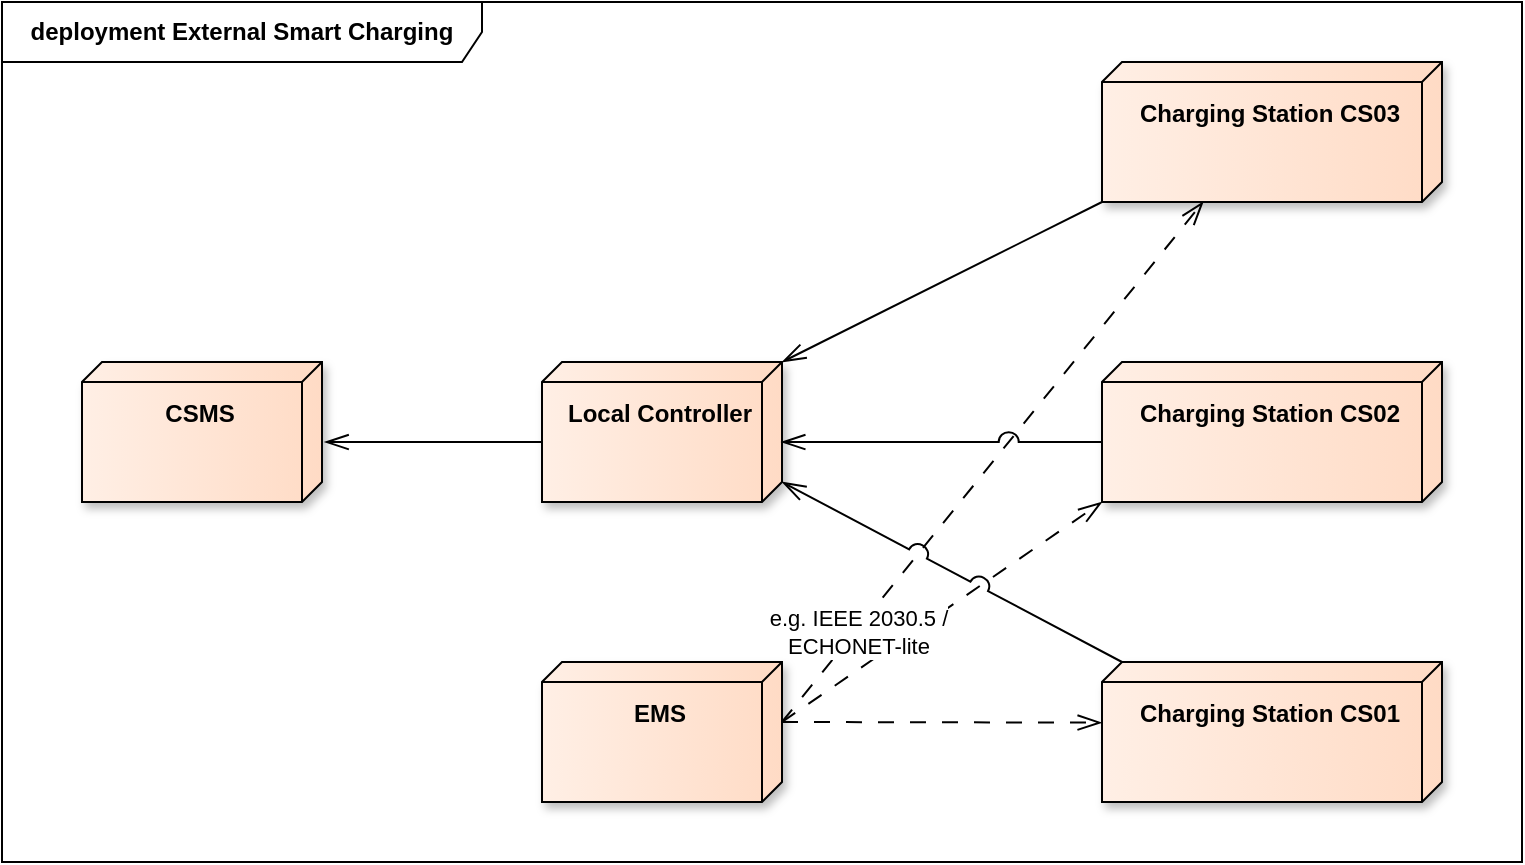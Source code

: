 <mxfile version="24.7.14">
  <diagram name="Page-1" id="9tQ1tSP2HzV1Um7QykBu">
    <mxGraphModel dx="1163" dy="988" grid="1" gridSize="10" guides="1" tooltips="1" connect="1" arrows="1" fold="1" page="1" pageScale="1" pageWidth="827" pageHeight="1169" math="0" shadow="0">
      <root>
        <mxCell id="0" />
        <mxCell id="1" parent="0" />
        <mxCell id="MDDdXcsnkMQ_tbPxS7x7-18" style="rounded=0;orthogonalLoop=1;jettySize=auto;html=1;endArrow=openThin;endFill=0;endSize=10;startSize=10;dashed=1;dashPattern=8 8;startArrow=none;startFill=0;entryX=1;entryY=1;entryDx=0;entryDy=0;entryPerimeter=0;exitX=0;exitY=0;exitDx=30;exitDy=0;exitPerimeter=0;jumpStyle=none;" edge="1" parent="1" source="MDDdXcsnkMQ_tbPxS7x7-9" target="MDDdXcsnkMQ_tbPxS7x7-12">
          <mxGeometry relative="1" as="geometry">
            <mxPoint x="440" y="410" as="sourcePoint" />
            <mxPoint x="651" y="150" as="targetPoint" />
          </mxGeometry>
        </mxCell>
        <mxCell id="MDDdXcsnkMQ_tbPxS7x7-7" style="rounded=0;orthogonalLoop=1;jettySize=auto;html=1;endArrow=openThin;endFill=0;endSize=10;startSize=10;dashed=1;dashPattern=8 8;startArrow=none;startFill=0;entryX=0.998;entryY=0.702;entryDx=0;entryDy=0;entryPerimeter=0;exitX=0;exitY=0;exitDx=30;exitDy=0;exitPerimeter=0;" edge="1" parent="1" source="MDDdXcsnkMQ_tbPxS7x7-9" target="MDDdXcsnkMQ_tbPxS7x7-13">
          <mxGeometry relative="1" as="geometry">
            <mxPoint x="520" y="330" as="sourcePoint" />
            <mxPoint x="520" y="220" as="targetPoint" />
          </mxGeometry>
        </mxCell>
        <mxCell id="MDDdXcsnkMQ_tbPxS7x7-20" value="e.g. IEEE 2030.5 /&lt;div&gt;ECHONET-lite&lt;/div&gt;" style="edgeLabel;html=1;align=center;verticalAlign=middle;resizable=0;points=[];" vertex="1" connectable="0" parent="MDDdXcsnkMQ_tbPxS7x7-7">
          <mxGeometry x="-0.645" y="-1" relative="1" as="geometry">
            <mxPoint as="offset" />
          </mxGeometry>
        </mxCell>
        <mxCell id="MDDdXcsnkMQ_tbPxS7x7-17" style="rounded=0;orthogonalLoop=1;jettySize=auto;html=1;endArrow=none;endFill=0;endSize=10;startSize=10;startArrow=openThin;startFill=0;entryX=0;entryY=0;entryDx=0;entryDy=160;entryPerimeter=0;exitX=0;exitY=0;exitDx=60;exitDy=0;exitPerimeter=0;jumpStyle=arc;jumpSize=10;" edge="1" parent="1" source="MDDdXcsnkMQ_tbPxS7x7-8" target="MDDdXcsnkMQ_tbPxS7x7-10">
          <mxGeometry relative="1" as="geometry">
            <mxPoint x="440" y="270" as="sourcePoint" />
            <mxPoint x="600" y="270" as="targetPoint" />
          </mxGeometry>
        </mxCell>
        <mxCell id="MDDdXcsnkMQ_tbPxS7x7-1" value="&lt;b&gt;deployment External Smart Charging&lt;/b&gt;" style="shape=umlFrame;whiteSpace=wrap;html=1;pointerEvents=0;width=240;height=30;" vertex="1" parent="1">
          <mxGeometry x="40" y="40" width="760" height="430" as="geometry" />
        </mxCell>
        <mxCell id="MDDdXcsnkMQ_tbPxS7x7-2" value="&lt;p&gt;&lt;b&gt;CSMS&lt;/b&gt;&lt;/p&gt;" style="verticalAlign=top;align=center;spacingTop=0;spacingLeft=10;spacingRight=12;shape=cube;size=10;direction=south;fontStyle=0;html=1;whiteSpace=wrap;fillColor=#FFDBC5;strokeColor=#000000;fillStyle=auto;gradientColor=#FFEFE5;shadow=1;" vertex="1" parent="1">
          <mxGeometry x="80" y="220" width="120" height="70" as="geometry" />
        </mxCell>
        <mxCell id="MDDdXcsnkMQ_tbPxS7x7-3" style="rounded=0;orthogonalLoop=1;jettySize=auto;html=1;endArrow=none;endFill=0;endSize=10;startSize=10;startArrow=openThin;startFill=0;entryX=0;entryY=0;entryDx=40;entryDy=120;entryPerimeter=0;exitX=0.572;exitY=-0.011;exitDx=0;exitDy=0;exitPerimeter=0;" edge="1" parent="1" source="MDDdXcsnkMQ_tbPxS7x7-2" target="MDDdXcsnkMQ_tbPxS7x7-8">
          <mxGeometry relative="1" as="geometry">
            <mxPoint x="270" y="690" as="sourcePoint" />
            <mxPoint x="640" y="690" as="targetPoint" />
          </mxGeometry>
        </mxCell>
        <mxCell id="MDDdXcsnkMQ_tbPxS7x7-8" value="&lt;p&gt;&lt;b&gt;Local Controller&lt;/b&gt;&lt;/p&gt;" style="verticalAlign=top;align=center;spacingTop=0;spacingLeft=10;spacingRight=12;shape=cube;size=10;direction=south;fontStyle=0;html=1;whiteSpace=wrap;fillColor=#FFDBC5;strokeColor=#000000;fillStyle=auto;gradientColor=#FFEFE5;shadow=1;" vertex="1" parent="1">
          <mxGeometry x="310" y="220" width="120" height="70" as="geometry" />
        </mxCell>
        <mxCell id="MDDdXcsnkMQ_tbPxS7x7-9" value="&lt;p&gt;&lt;b&gt;EMS&lt;/b&gt;&lt;/p&gt;" style="verticalAlign=top;align=center;spacingTop=0;spacingLeft=10;spacingRight=12;shape=cube;size=10;direction=south;fontStyle=0;html=1;whiteSpace=wrap;fillColor=#FFDBC5;strokeColor=#000000;fillStyle=auto;gradientColor=#FFEFE5;shadow=1;" vertex="1" parent="1">
          <mxGeometry x="310" y="370" width="120" height="70" as="geometry" />
        </mxCell>
        <mxCell id="MDDdXcsnkMQ_tbPxS7x7-10" value="&lt;p&gt;&lt;b&gt;Charging Station CS01&lt;/b&gt;&lt;/p&gt;" style="verticalAlign=top;align=center;spacingTop=0;spacingLeft=10;spacingRight=12;shape=cube;size=10;direction=south;fontStyle=0;html=1;whiteSpace=wrap;fillColor=#FFDBC5;strokeColor=#000000;fillStyle=auto;gradientColor=#FFEFE5;shadow=1;" vertex="1" parent="1">
          <mxGeometry x="590" y="370" width="170" height="70" as="geometry" />
        </mxCell>
        <mxCell id="MDDdXcsnkMQ_tbPxS7x7-12" value="&lt;p&gt;&lt;b&gt;Charging Station CS02&lt;/b&gt;&lt;/p&gt;" style="verticalAlign=top;align=center;spacingTop=0;spacingLeft=10;spacingRight=12;shape=cube;size=10;direction=south;fontStyle=0;html=1;whiteSpace=wrap;fillColor=#FFDBC5;strokeColor=#000000;fillStyle=auto;gradientColor=#FFEFE5;shadow=1;" vertex="1" parent="1">
          <mxGeometry x="590" y="220" width="170" height="70" as="geometry" />
        </mxCell>
        <mxCell id="MDDdXcsnkMQ_tbPxS7x7-13" value="&lt;p&gt;&lt;b&gt;Charging Station CS03&lt;/b&gt;&lt;/p&gt;" style="verticalAlign=top;align=center;spacingTop=0;spacingLeft=10;spacingRight=12;shape=cube;size=10;direction=south;fontStyle=0;html=1;whiteSpace=wrap;fillColor=#FFDBC5;strokeColor=#000000;fillStyle=auto;gradientColor=#FFEFE5;shadow=1;" vertex="1" parent="1">
          <mxGeometry x="590" y="70" width="170" height="70" as="geometry" />
        </mxCell>
        <mxCell id="MDDdXcsnkMQ_tbPxS7x7-14" style="rounded=0;orthogonalLoop=1;jettySize=auto;html=1;endArrow=none;endFill=0;endSize=10;startSize=10;startArrow=openThin;startFill=0;entryX=0;entryY=0;entryDx=40;entryDy=170;entryPerimeter=0;exitX=0.572;exitY=0.003;exitDx=0;exitDy=0;exitPerimeter=0;jumpStyle=arc;jumpSize=10;" edge="1" parent="1" source="MDDdXcsnkMQ_tbPxS7x7-8" target="MDDdXcsnkMQ_tbPxS7x7-12">
          <mxGeometry relative="1" as="geometry">
            <mxPoint x="430" y="260" as="sourcePoint" />
            <mxPoint x="539" y="260" as="targetPoint" />
          </mxGeometry>
        </mxCell>
        <mxCell id="MDDdXcsnkMQ_tbPxS7x7-15" style="rounded=0;orthogonalLoop=1;jettySize=auto;html=1;endArrow=none;endFill=0;endSize=10;startSize=10;startArrow=openThin;startFill=0;entryX=1;entryY=1;entryDx=0;entryDy=0;entryPerimeter=0;exitX=0;exitY=0;exitDx=0;exitDy=0;exitPerimeter=0;jumpStyle=none;" edge="1" parent="1" source="MDDdXcsnkMQ_tbPxS7x7-8" target="MDDdXcsnkMQ_tbPxS7x7-13">
          <mxGeometry relative="1" as="geometry">
            <mxPoint x="440" y="270" as="sourcePoint" />
            <mxPoint x="600" y="270" as="targetPoint" />
          </mxGeometry>
        </mxCell>
        <mxCell id="MDDdXcsnkMQ_tbPxS7x7-19" style="rounded=0;orthogonalLoop=1;jettySize=auto;html=1;endArrow=openThin;endFill=0;endSize=10;startSize=10;dashed=1;dashPattern=8 8;startArrow=none;startFill=0;entryX=0.433;entryY=1.001;entryDx=0;entryDy=0;entryPerimeter=0;exitX=0;exitY=0;exitDx=30;exitDy=0;exitPerimeter=0;jumpStyle=none;" edge="1" parent="1" source="MDDdXcsnkMQ_tbPxS7x7-9" target="MDDdXcsnkMQ_tbPxS7x7-10">
          <mxGeometry relative="1" as="geometry">
            <mxPoint x="440" y="410" as="sourcePoint" />
            <mxPoint x="600" y="300" as="targetPoint" />
          </mxGeometry>
        </mxCell>
      </root>
    </mxGraphModel>
  </diagram>
</mxfile>
